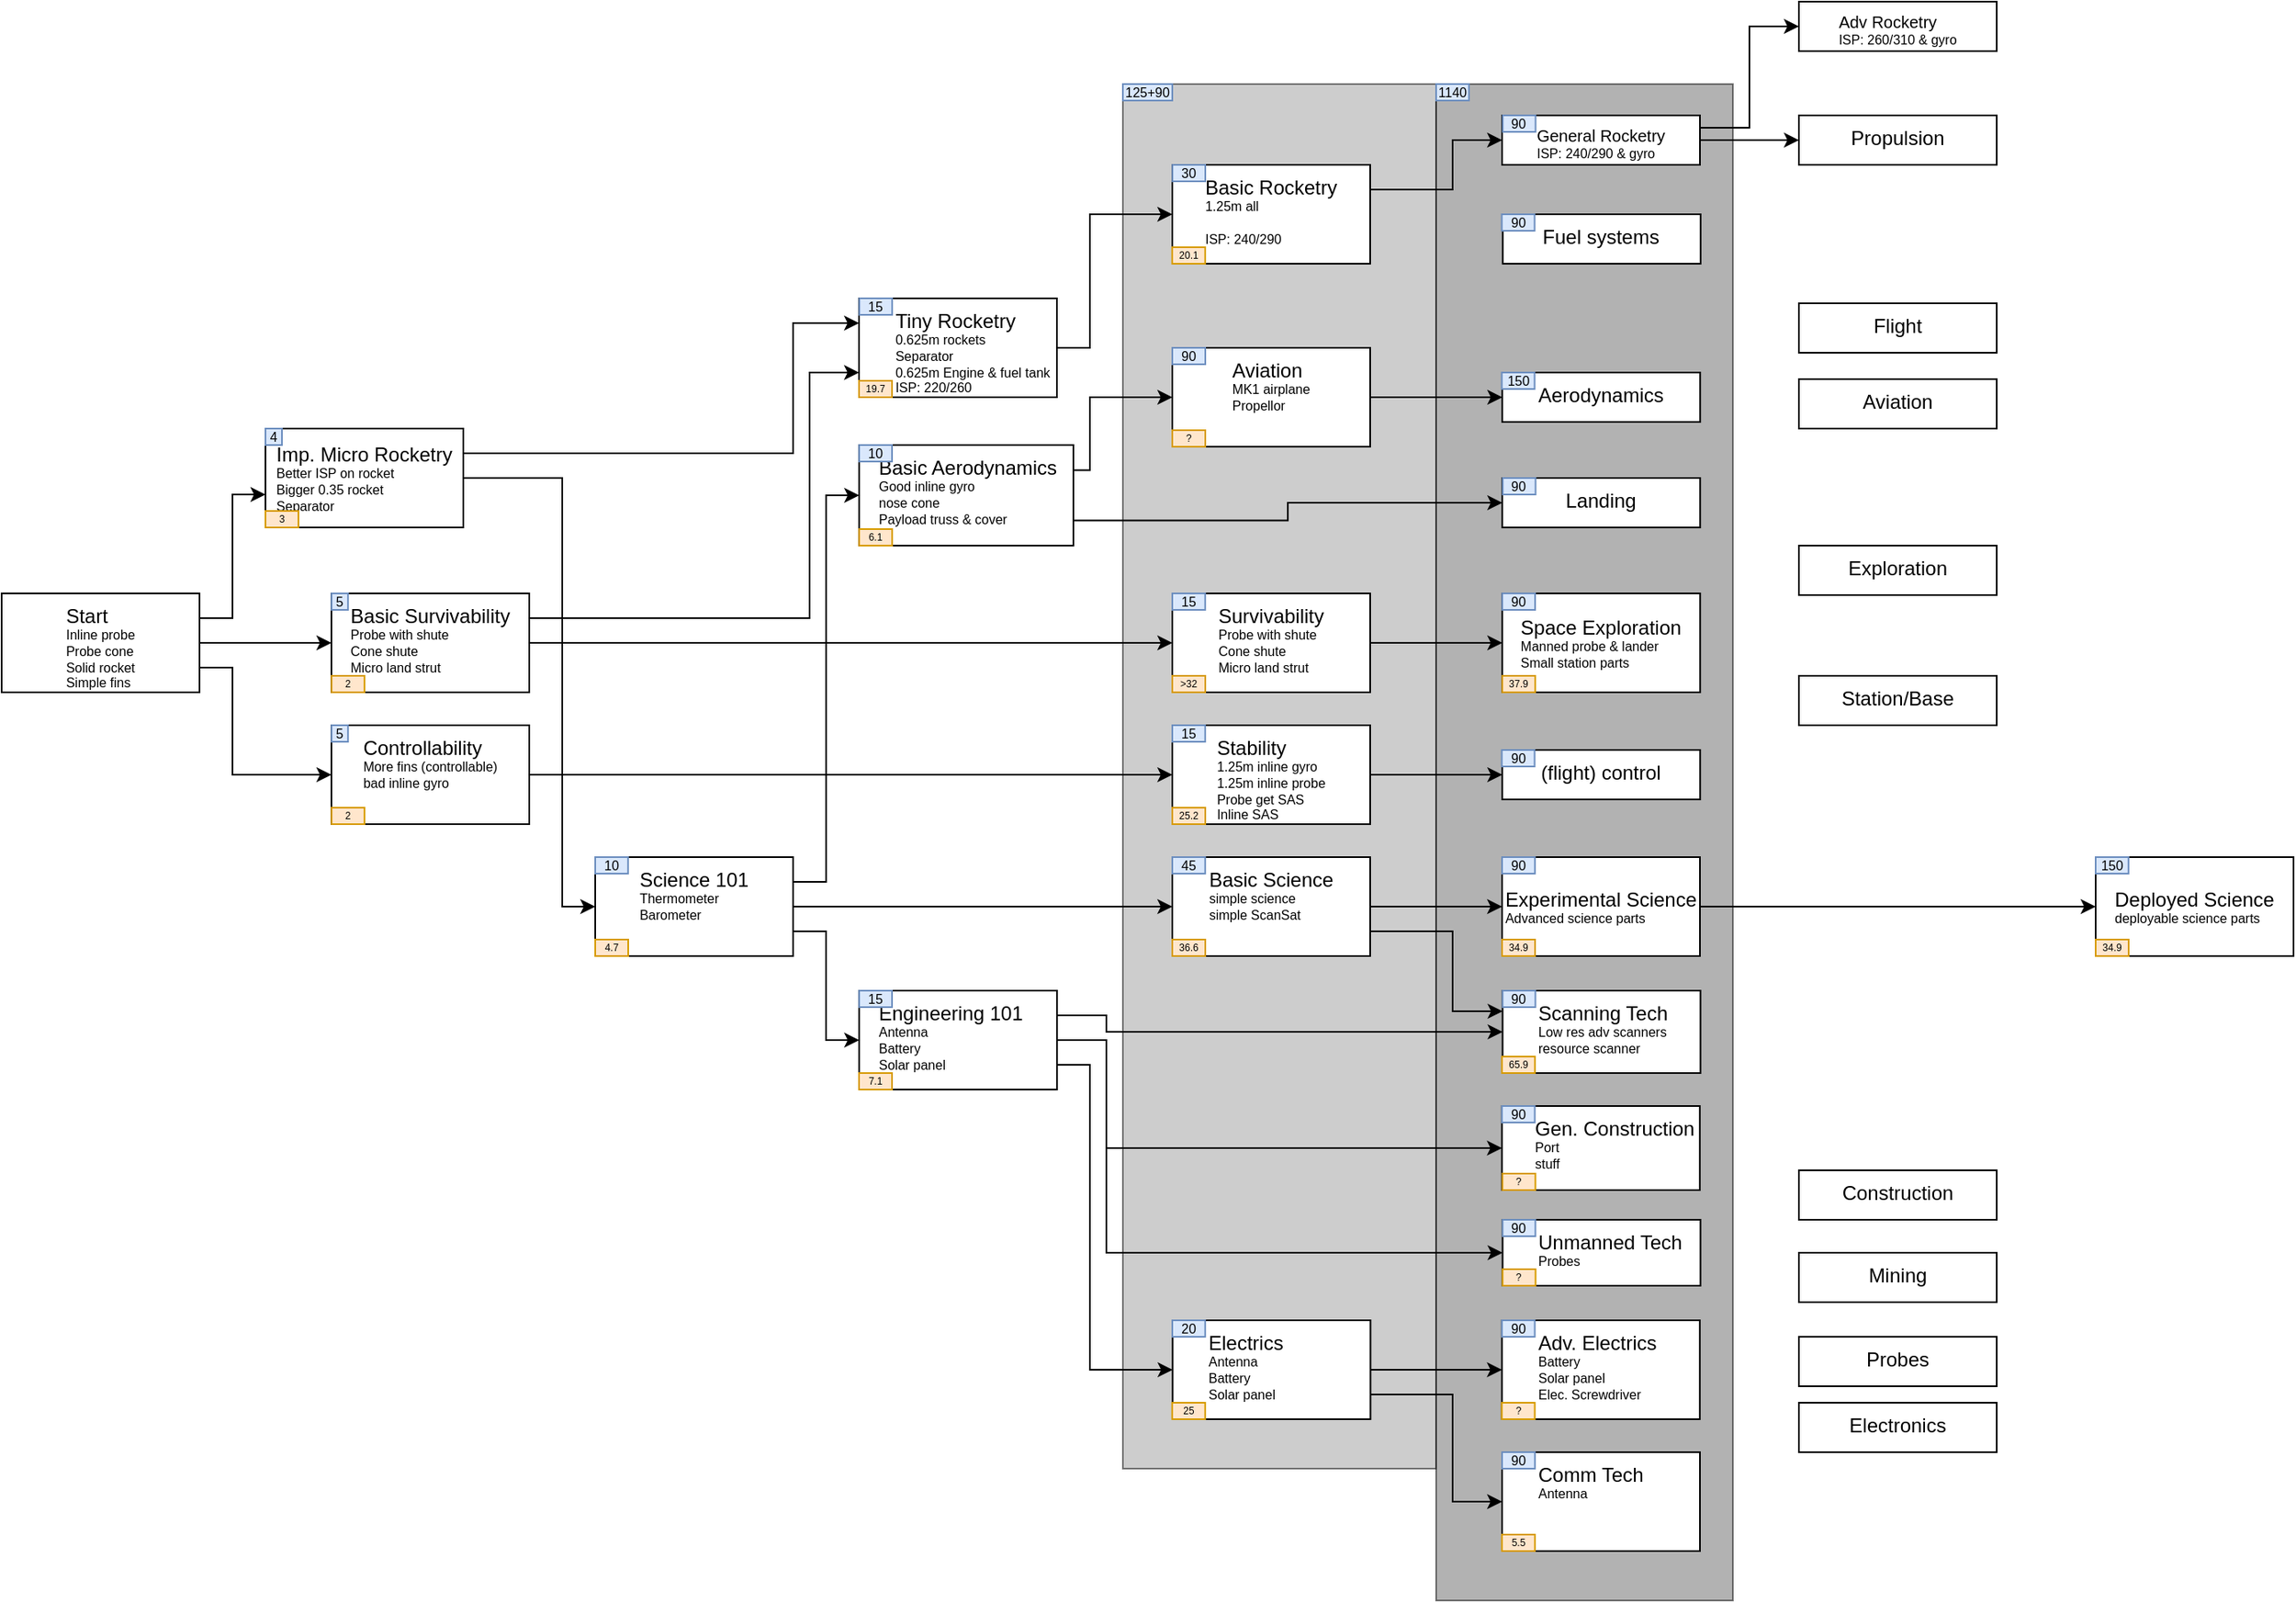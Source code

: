 <mxfile version="13.0.3" type="device"><diagram id="qAP9eqp5qGSq3zVSb45L" name="Page-1"><mxGraphModel dx="1831" dy="567" grid="1" gridSize="10" guides="1" tooltips="1" connect="1" arrows="1" fold="1" page="1" pageScale="1" pageWidth="850" pageHeight="1100" math="0" shadow="0"><root><mxCell id="0"/><mxCell id="1" parent="0"/><mxCell id="wNr1qPY2HKjGz5hthWEb-17" value="" style="rounded=0;whiteSpace=wrap;html=1;opacity=50;fillColor=#9C9C9C;" parent="1" vertex="1"><mxGeometry x="510" y="120" width="190" height="840" as="geometry"/></mxCell><mxCell id="wNr1qPY2HKjGz5hthWEb-15" value="" style="rounded=0;whiteSpace=wrap;html=1;opacity=50;fillColor=#666666;" parent="1" vertex="1"><mxGeometry x="700" y="120" width="180" height="920" as="geometry"/></mxCell><mxCell id="uz9QeUr21c_RRG8H6Eyg-1" style="edgeStyle=orthogonalEdgeStyle;rounded=0;orthogonalLoop=1;jettySize=auto;html=1;exitX=1;exitY=0.75;exitDx=0;exitDy=0;entryX=0;entryY=0.5;entryDx=0;entryDy=0;strokeColor=#000000;" parent="1" source="uz9QeUr21c_RRG8H6Eyg-5" target="uz9QeUr21c_RRG8H6Eyg-7" edge="1"><mxGeometry relative="1" as="geometry"><Array as="points"><mxPoint x="-30" y="474"/><mxPoint x="-30" y="539"/></Array></mxGeometry></mxCell><mxCell id="uz9QeUr21c_RRG8H6Eyg-2" style="edgeStyle=orthogonalEdgeStyle;rounded=0;orthogonalLoop=1;jettySize=auto;html=1;exitX=1;exitY=0.5;exitDx=0;exitDy=0;entryX=0;entryY=0.5;entryDx=0;entryDy=0;strokeColor=#000000;" parent="1" source="uz9QeUr21c_RRG8H6Eyg-5" target="uz9QeUr21c_RRG8H6Eyg-10" edge="1"><mxGeometry relative="1" as="geometry"><Array as="points"><mxPoint y="459"/><mxPoint y="459"/></Array></mxGeometry></mxCell><mxCell id="uz9QeUr21c_RRG8H6Eyg-3" style="edgeStyle=orthogonalEdgeStyle;rounded=0;orthogonalLoop=1;jettySize=auto;html=1;exitX=1;exitY=0.5;exitDx=0;exitDy=0;entryX=0;entryY=0.5;entryDx=0;entryDy=0;strokeColor=#000000;" parent="1" source="uz9QeUr21c_RRG8H6Eyg-12" target="uz9QeUr21c_RRG8H6Eyg-15" edge="1"><mxGeometry relative="1" as="geometry"><Array as="points"><mxPoint x="170" y="359"/><mxPoint x="170" y="619"/></Array></mxGeometry></mxCell><mxCell id="uz9QeUr21c_RRG8H6Eyg-4" style="edgeStyle=orthogonalEdgeStyle;rounded=0;orthogonalLoop=1;jettySize=auto;html=1;exitX=1;exitY=0.25;exitDx=0;exitDy=0;strokeColor=#000000;" parent="1" source="uz9QeUr21c_RRG8H6Eyg-5" target="uz9QeUr21c_RRG8H6Eyg-12" edge="1"><mxGeometry relative="1" as="geometry"><Array as="points"><mxPoint x="-30" y="444"/><mxPoint x="-30" y="369"/></Array></mxGeometry></mxCell><mxCell id="uz9QeUr21c_RRG8H6Eyg-5" value="&lt;div style=&quot;text-align: left&quot;&gt;&lt;font style=&quot;font-size: 12px&quot;&gt;Start&lt;/font&gt;&lt;/div&gt;&lt;span style=&quot;text-align: left&quot;&gt;Inline probe&lt;br&gt;&lt;/span&gt;&lt;div style=&quot;text-align: left ; font-size: 8px&quot;&gt;&lt;font style=&quot;font-size: 8px&quot;&gt;&lt;font style=&quot;font-size: 8px&quot;&gt;Probe cone&lt;/font&gt;&lt;br style=&quot;font-size: 8px&quot;&gt;&lt;/font&gt;&lt;/div&gt;&lt;div style=&quot;text-align: left ; font-size: 8px&quot;&gt;&lt;font style=&quot;font-size: 8px&quot;&gt;&lt;font style=&quot;font-size: 8px&quot;&gt;Solid rocket&lt;/font&gt;&lt;/font&gt;&lt;/div&gt;&lt;div style=&quot;text-align: left ; font-size: 8px&quot;&gt;&lt;font style=&quot;font-size: 8px&quot;&gt;&lt;font style=&quot;font-size: 8px&quot;&gt;Simple fins&lt;/font&gt;&lt;/font&gt;&lt;/div&gt;" style="rounded=0;whiteSpace=wrap;html=1;fontSize=8;verticalAlign=top;" parent="1" vertex="1"><mxGeometry x="-170" y="429" width="120" height="60" as="geometry"/></mxCell><mxCell id="uz9QeUr21c_RRG8H6Eyg-6" style="edgeStyle=orthogonalEdgeStyle;rounded=0;orthogonalLoop=1;jettySize=auto;html=1;exitX=1;exitY=0.5;exitDx=0;exitDy=0;entryX=0;entryY=0.5;entryDx=0;entryDy=0;" parent="1" source="uz9QeUr21c_RRG8H6Eyg-7" target="uz9QeUr21c_RRG8H6Eyg-24" edge="1"><mxGeometry relative="1" as="geometry"/></mxCell><mxCell id="uz9QeUr21c_RRG8H6Eyg-7" value="&lt;div style=&quot;text-align: left&quot;&gt;&lt;span style=&quot;font-size: 12px&quot;&gt;Controllability&lt;/span&gt;&lt;/div&gt;&lt;div style=&quot;text-align: left ; font-size: 8px&quot;&gt;&lt;font style=&quot;font-size: 8px&quot;&gt;More fins (controllable)&lt;/font&gt;&lt;/div&gt;&lt;div style=&quot;text-align: left ; font-size: 8px&quot;&gt;&lt;font style=&quot;font-size: 8px&quot;&gt;bad inline gyro&lt;/font&gt;&lt;/div&gt;&lt;div style=&quot;text-align: left ; font-size: 8px&quot;&gt;&lt;br&gt;&lt;/div&gt;" style="rounded=0;whiteSpace=wrap;html=1;align=center;labelPosition=center;verticalLabelPosition=middle;verticalAlign=top;fontSize=8;" parent="1" vertex="1"><mxGeometry x="30" y="509" width="120" height="60" as="geometry"/></mxCell><mxCell id="uz9QeUr21c_RRG8H6Eyg-8" style="edgeStyle=orthogonalEdgeStyle;rounded=0;orthogonalLoop=1;jettySize=auto;html=1;exitX=1;exitY=0.25;exitDx=0;exitDy=0;entryX=0;entryY=0.75;entryDx=0;entryDy=0;" parent="1" source="uz9QeUr21c_RRG8H6Eyg-10" target="uz9QeUr21c_RRG8H6Eyg-19" edge="1"><mxGeometry relative="1" as="geometry"><Array as="points"><mxPoint x="320" y="444"/><mxPoint x="320" y="295"/></Array></mxGeometry></mxCell><mxCell id="uz9QeUr21c_RRG8H6Eyg-9" style="edgeStyle=orthogonalEdgeStyle;rounded=0;orthogonalLoop=1;jettySize=auto;html=1;exitX=1;exitY=0.5;exitDx=0;exitDy=0;entryX=0;entryY=0.5;entryDx=0;entryDy=0;" parent="1" source="uz9QeUr21c_RRG8H6Eyg-10" target="uz9QeUr21c_RRG8H6Eyg-26" edge="1"><mxGeometry relative="1" as="geometry"><mxPoint x="350" y="469" as="targetPoint"/></mxGeometry></mxCell><mxCell id="uz9QeUr21c_RRG8H6Eyg-10" value="&lt;div style=&quot;text-align: left&quot;&gt;&lt;font style=&quot;font-size: 12px&quot;&gt;Basic Survivability&lt;/font&gt;&lt;/div&gt;&lt;div style=&quot;text-align: left ; font-size: 8px&quot;&gt;&lt;font style=&quot;font-size: 8px&quot;&gt;Probe with shute&lt;/font&gt;&lt;/div&gt;&lt;div style=&quot;text-align: left ; font-size: 8px&quot;&gt;&lt;font style=&quot;font-size: 8px&quot;&gt;Cone shute&lt;/font&gt;&lt;br style=&quot;font-size: 8px&quot;&gt;&lt;/div&gt;&lt;font style=&quot;font-size: 8px&quot;&gt;&lt;div style=&quot;text-align: left&quot;&gt;&lt;span&gt;Micro land strut&lt;/span&gt;&lt;/div&gt;&lt;/font&gt;" style="rounded=0;whiteSpace=wrap;html=1;fontSize=8;verticalAlign=top;" parent="1" vertex="1"><mxGeometry x="30" y="429" width="120" height="60" as="geometry"/></mxCell><mxCell id="uz9QeUr21c_RRG8H6Eyg-11" style="edgeStyle=orthogonalEdgeStyle;rounded=0;orthogonalLoop=1;jettySize=auto;html=1;exitX=1;exitY=0.25;exitDx=0;exitDy=0;strokeColor=#000000;fontSize=8;entryX=0;entryY=0.25;entryDx=0;entryDy=0;" parent="1" source="uz9QeUr21c_RRG8H6Eyg-12" target="uz9QeUr21c_RRG8H6Eyg-19" edge="1"><mxGeometry relative="1" as="geometry"><mxPoint x="320" y="354" as="targetPoint"/><Array as="points"><mxPoint x="310" y="344"/><mxPoint x="310" y="265"/></Array></mxGeometry></mxCell><mxCell id="uz9QeUr21c_RRG8H6Eyg-12" value="&lt;div style=&quot;text-align: left&quot;&gt;&lt;font style=&quot;font-size: 12px&quot;&gt;Imp. Micro Rocketry&lt;/font&gt;&lt;/div&gt;&lt;div style=&quot;text-align: left ; font-size: 8px&quot;&gt;&lt;font style=&quot;font-size: 8px&quot;&gt;Better ISP on rocket&lt;/font&gt;&lt;/div&gt;&lt;div style=&quot;text-align: left ; font-size: 8px&quot;&gt;Bigger 0.35 rocket&lt;/div&gt;&lt;div style=&quot;text-align: left ; font-size: 8px&quot;&gt;&lt;font style=&quot;font-size: 8px&quot;&gt;Separator&lt;/font&gt;&lt;/div&gt;" style="rounded=0;whiteSpace=wrap;html=1;fontSize=8;verticalAlign=middle;" parent="1" vertex="1"><mxGeometry x="-10" y="329" width="120" height="60" as="geometry"/></mxCell><mxCell id="uz9QeUr21c_RRG8H6Eyg-13" style="edgeStyle=orthogonalEdgeStyle;rounded=0;orthogonalLoop=1;jettySize=auto;html=1;exitX=1;exitY=0.25;exitDx=0;exitDy=0;entryX=0;entryY=0.5;entryDx=0;entryDy=0;" parent="1" source="uz9QeUr21c_RRG8H6Eyg-15" target="uz9QeUr21c_RRG8H6Eyg-44" edge="1"><mxGeometry relative="1" as="geometry"/></mxCell><mxCell id="uz9QeUr21c_RRG8H6Eyg-14" style="edgeStyle=orthogonalEdgeStyle;rounded=0;orthogonalLoop=1;jettySize=auto;html=1;exitX=1;exitY=0.75;exitDx=0;exitDy=0;entryX=0;entryY=0.5;entryDx=0;entryDy=0;" parent="1" source="uz9QeUr21c_RRG8H6Eyg-15" target="uz9QeUr21c_RRG8H6Eyg-45" edge="1"><mxGeometry relative="1" as="geometry"><Array as="points"><mxPoint x="330" y="634"/><mxPoint x="330" y="700"/></Array></mxGeometry></mxCell><mxCell id="wNr1qPY2HKjGz5hthWEb-11" style="edgeStyle=orthogonalEdgeStyle;rounded=0;orthogonalLoop=1;jettySize=auto;html=1;exitX=1;exitY=0.5;exitDx=0;exitDy=0;entryX=0;entryY=0.5;entryDx=0;entryDy=0;" parent="1" source="uz9QeUr21c_RRG8H6Eyg-15" target="7b2DMSAhbup6XFX2ErTX-1" edge="1"><mxGeometry relative="1" as="geometry"/></mxCell><mxCell id="uz9QeUr21c_RRG8H6Eyg-15" value="&lt;div style=&quot;text-align: left&quot;&gt;&lt;span style=&quot;font-size: 12px&quot;&gt;Science 101&lt;/span&gt;&lt;/div&gt;&lt;div style=&quot;text-align: left ; font-size: 8px&quot;&gt;Thermometer&lt;/div&gt;&lt;div style=&quot;text-align: left ; font-size: 8px&quot;&gt;Barometer&lt;/div&gt;" style="rounded=0;whiteSpace=wrap;html=1;fontSize=8;verticalAlign=top;align=center;" parent="1" vertex="1"><mxGeometry x="190" y="589" width="120" height="60" as="geometry"/></mxCell><mxCell id="uz9QeUr21c_RRG8H6Eyg-16" style="edgeStyle=orthogonalEdgeStyle;rounded=0;orthogonalLoop=1;jettySize=auto;html=1;exitX=1;exitY=0.25;exitDx=0;exitDy=0;entryX=0;entryY=0.5;entryDx=0;entryDy=0;" parent="1" source="uz9QeUr21c_RRG8H6Eyg-17" target="uz9QeUr21c_RRG8H6Eyg-31" edge="1"><mxGeometry relative="1" as="geometry"><Array as="points"><mxPoint x="710" y="184"/><mxPoint x="710" y="154"/></Array></mxGeometry></mxCell><mxCell id="uz9QeUr21c_RRG8H6Eyg-17" value="&lt;div style=&quot;text-align: left&quot;&gt;&lt;font style=&quot;font-size: 12px&quot;&gt;Basic Rocketry&lt;/font&gt;&lt;/div&gt;&lt;div style=&quot;text-align: left ; font-size: 8px&quot;&gt;&lt;font style=&quot;font-size: 8px&quot;&gt;1.25m all&lt;/font&gt;&lt;/div&gt;&lt;div style=&quot;text-align: left ; font-size: 8px&quot;&gt;&lt;br&gt;&lt;/div&gt;&lt;div style=&quot;text-align: left ; font-size: 8px&quot;&gt;ISP: 240/290&lt;/div&gt;" style="rounded=0;whiteSpace=wrap;html=1;fontSize=8;verticalAlign=top;" parent="1" vertex="1"><mxGeometry x="540" y="169" width="120" height="60" as="geometry"/></mxCell><mxCell id="uz9QeUr21c_RRG8H6Eyg-18" style="edgeStyle=orthogonalEdgeStyle;rounded=0;orthogonalLoop=1;jettySize=auto;html=1;exitX=1;exitY=0.5;exitDx=0;exitDy=0;entryX=0;entryY=0.5;entryDx=0;entryDy=0;strokeColor=#000000;fontSize=8;" parent="1" source="uz9QeUr21c_RRG8H6Eyg-19" target="uz9QeUr21c_RRG8H6Eyg-17" edge="1"><mxGeometry relative="1" as="geometry"><Array as="points"><mxPoint x="490" y="280"/><mxPoint x="490" y="199"/></Array></mxGeometry></mxCell><mxCell id="uz9QeUr21c_RRG8H6Eyg-19" value="&lt;div style=&quot;text-align: left&quot;&gt;&lt;font style=&quot;font-size: 12px&quot;&gt;Tiny Rocketry&lt;/font&gt;&lt;/div&gt;&lt;div style=&quot;text-align: left ; font-size: 8px&quot;&gt;&lt;span&gt;0.625m rockets&lt;/span&gt;&lt;br&gt;&lt;/div&gt;&lt;div style=&quot;text-align: left ; font-size: 8px&quot;&gt;&lt;font style=&quot;font-size: 8px&quot;&gt;Separator&lt;/font&gt;&lt;/div&gt;&lt;div style=&quot;text-align: left ; font-size: 8px&quot;&gt;&lt;font style=&quot;font-size: 8px&quot;&gt;0.625m Engine &amp;amp; fuel tank&lt;br&gt;&lt;/font&gt;&lt;/div&gt;&lt;div style=&quot;text-align: left ; font-size: 8px&quot;&gt;&lt;font style=&quot;font-size: 8px&quot;&gt;ISP: 220/260&lt;/font&gt;&lt;/div&gt;" style="rounded=0;whiteSpace=wrap;html=1;fontSize=8;verticalAlign=top;spacingLeft=18;" parent="1" vertex="1"><mxGeometry x="350" y="250" width="120" height="60" as="geometry"/></mxCell><mxCell id="uz9QeUr21c_RRG8H6Eyg-20" value="4" style="text;html=1;strokeColor=#6c8ebf;fillColor=#dae8fc;align=center;verticalAlign=middle;whiteSpace=wrap;rounded=0;fontSize=8;" parent="1" vertex="1"><mxGeometry x="-10" y="329" width="10" height="10" as="geometry"/></mxCell><mxCell id="uz9QeUr21c_RRG8H6Eyg-21" value="5" style="text;html=1;strokeColor=#6c8ebf;fillColor=#dae8fc;align=center;verticalAlign=middle;whiteSpace=wrap;rounded=0;fontSize=8;" parent="1" vertex="1"><mxGeometry x="30.09" y="429" width="10" height="10" as="geometry"/></mxCell><mxCell id="uz9QeUr21c_RRG8H6Eyg-22" value="5" style="text;html=1;strokeColor=#6c8ebf;fillColor=#dae8fc;align=center;verticalAlign=middle;whiteSpace=wrap;rounded=0;fontSize=8;" parent="1" vertex="1"><mxGeometry x="30.09" y="509" width="10" height="10" as="geometry"/></mxCell><mxCell id="uz9QeUr21c_RRG8H6Eyg-23" style="edgeStyle=orthogonalEdgeStyle;rounded=0;orthogonalLoop=1;jettySize=auto;html=1;exitX=1;exitY=0.5;exitDx=0;exitDy=0;entryX=0;entryY=0.5;entryDx=0;entryDy=0;" parent="1" source="uz9QeUr21c_RRG8H6Eyg-24" target="uz9QeUr21c_RRG8H6Eyg-36" edge="1"><mxGeometry relative="1" as="geometry"/></mxCell><mxCell id="uz9QeUr21c_RRG8H6Eyg-24" value="&lt;div style=&quot;text-align: left&quot;&gt;&lt;span style=&quot;font-size: 12px&quot;&gt;Stability&lt;/span&gt;&lt;br&gt;&lt;/div&gt;&lt;div style=&quot;text-align: left ; font-size: 8px&quot;&gt;1.25m inline gyro&lt;/div&gt;&lt;div style=&quot;text-align: left ; font-size: 8px&quot;&gt;1.25m inline probe&lt;/div&gt;&lt;div style=&quot;text-align: left ; font-size: 8px&quot;&gt;&lt;span style=&quot;font-size: 8px&quot;&gt;Probe get SAS&lt;/span&gt;&lt;/div&gt;&lt;div style=&quot;text-align: left ; font-size: 8px&quot;&gt;&lt;span style=&quot;font-size: 8px&quot;&gt;Inline SAS&lt;/span&gt;&lt;/div&gt;" style="rounded=0;whiteSpace=wrap;html=1;align=center;labelPosition=center;verticalLabelPosition=middle;verticalAlign=top;fontSize=8;" parent="1" vertex="1"><mxGeometry x="540" y="509" width="120" height="60" as="geometry"/></mxCell><mxCell id="wNr1qPY2HKjGz5hthWEb-4" style="edgeStyle=orthogonalEdgeStyle;rounded=0;orthogonalLoop=1;jettySize=auto;html=1;exitX=1;exitY=0.5;exitDx=0;exitDy=0;entryX=0;entryY=0.5;entryDx=0;entryDy=0;" parent="1" source="uz9QeUr21c_RRG8H6Eyg-26" target="wNr1qPY2HKjGz5hthWEb-1" edge="1"><mxGeometry relative="1" as="geometry"/></mxCell><mxCell id="uz9QeUr21c_RRG8H6Eyg-26" value="&lt;div style=&quot;text-align: left&quot;&gt;&lt;font style=&quot;font-size: 12px&quot;&gt;Survivability&lt;/font&gt;&lt;/div&gt;&lt;div style=&quot;text-align: left ; font-size: 8px&quot;&gt;&lt;font style=&quot;font-size: 8px&quot;&gt;Probe with shute&lt;/font&gt;&lt;/div&gt;&lt;div style=&quot;text-align: left ; font-size: 8px&quot;&gt;&lt;font style=&quot;font-size: 8px&quot;&gt;Cone shute&lt;/font&gt;&lt;br style=&quot;font-size: 8px&quot;&gt;&lt;/div&gt;&lt;font style=&quot;font-size: 8px&quot;&gt;&lt;div style=&quot;text-align: left&quot;&gt;&lt;span&gt;Micro land strut&lt;/span&gt;&lt;/div&gt;&lt;/font&gt;" style="rounded=0;whiteSpace=wrap;html=1;fontSize=8;verticalAlign=top;" parent="1" vertex="1"><mxGeometry x="540" y="429" width="120" height="60" as="geometry"/></mxCell><mxCell id="uz9QeUr21c_RRG8H6Eyg-27" value="&lt;div style=&quot;text-align: left&quot;&gt;&lt;span style=&quot;font-size: 12px&quot;&gt;Aerodynamics&lt;/span&gt;&lt;/div&gt;" style="rounded=0;whiteSpace=wrap;html=1;fontSize=8;verticalAlign=top;" parent="1" vertex="1"><mxGeometry x="740.12" y="295" width="120" height="30" as="geometry"/></mxCell><mxCell id="uz9QeUr21c_RRG8H6Eyg-28" style="edgeStyle=orthogonalEdgeStyle;rounded=0;orthogonalLoop=1;jettySize=auto;html=1;exitX=1;exitY=0.25;exitDx=0;exitDy=0;entryX=0;entryY=0.5;entryDx=0;entryDy=0;" parent="1" source="uz9QeUr21c_RRG8H6Eyg-31" target="uz9QeUr21c_RRG8H6Eyg-49" edge="1"><mxGeometry relative="1" as="geometry"><mxPoint x="890" y="146.5" as="sourcePoint"/></mxGeometry></mxCell><mxCell id="uz9QeUr21c_RRG8H6Eyg-29" style="edgeStyle=orthogonalEdgeStyle;rounded=0;orthogonalLoop=1;jettySize=auto;html=1;exitX=1;exitY=0.5;exitDx=0;exitDy=0;entryX=0;entryY=0.5;entryDx=0;entryDy=0;" parent="1" source="uz9QeUr21c_RRG8H6Eyg-31" target="uz9QeUr21c_RRG8H6Eyg-32" edge="1"><mxGeometry relative="1" as="geometry"/></mxCell><mxCell id="uz9QeUr21c_RRG8H6Eyg-31" value="&lt;div style=&quot;text-align: left&quot;&gt;&lt;font style=&quot;font-size: 10px&quot;&gt;General Rocketry&lt;/font&gt;&lt;/div&gt;&lt;div style=&quot;text-align: left&quot;&gt;&lt;span&gt;&lt;font style=&quot;font-size: 8px&quot;&gt;IS&lt;/font&gt;&lt;/span&gt;&lt;span&gt;P: 240/290 &amp;amp; gyro&lt;/span&gt;&lt;/div&gt;" style="rounded=0;whiteSpace=wrap;html=1;fontSize=8;verticalAlign=top;" parent="1" vertex="1"><mxGeometry x="740" y="139" width="120" height="30" as="geometry"/></mxCell><mxCell id="uz9QeUr21c_RRG8H6Eyg-32" value="&lt;div style=&quot;text-align: left&quot;&gt;&lt;span style=&quot;font-size: 12px&quot;&gt;Propulsion&lt;/span&gt;&lt;/div&gt;" style="rounded=0;whiteSpace=wrap;html=1;fontSize=8;verticalAlign=top;" parent="1" vertex="1"><mxGeometry x="920" y="139" width="120" height="30" as="geometry"/></mxCell><mxCell id="uz9QeUr21c_RRG8H6Eyg-33" value="&lt;div style=&quot;text-align: left&quot;&gt;&lt;span style=&quot;font-size: 12px&quot;&gt;Fuel systems&lt;/span&gt;&lt;/div&gt;" style="rounded=0;whiteSpace=wrap;html=1;fontSize=8;verticalAlign=top;" parent="1" vertex="1"><mxGeometry x="740.39" y="199" width="120" height="30" as="geometry"/></mxCell><mxCell id="uz9QeUr21c_RRG8H6Eyg-34" value="&lt;div style=&quot;text-align: left&quot;&gt;&lt;span style=&quot;font-size: 12px&quot;&gt;Construction&lt;/span&gt;&lt;/div&gt;" style="rounded=0;whiteSpace=wrap;html=1;fontSize=8;verticalAlign=top;" parent="1" vertex="1"><mxGeometry x="920" y="779" width="120" height="30" as="geometry"/></mxCell><mxCell id="uz9QeUr21c_RRG8H6Eyg-35" value="&lt;div style=&quot;text-align: left&quot;&gt;&lt;span style=&quot;font-size: 12px&quot;&gt;Landing&lt;/span&gt;&lt;/div&gt;" style="rounded=0;whiteSpace=wrap;html=1;fontSize=8;verticalAlign=top;" parent="1" vertex="1"><mxGeometry x="740.12" y="359" width="120" height="30" as="geometry"/></mxCell><mxCell id="uz9QeUr21c_RRG8H6Eyg-36" value="&lt;div style=&quot;text-align: left&quot;&gt;&lt;span style=&quot;font-size: 12px&quot;&gt;(flight) control&lt;/span&gt;&lt;/div&gt;" style="rounded=0;whiteSpace=wrap;html=1;fontSize=8;verticalAlign=top;" parent="1" vertex="1"><mxGeometry x="740.12" y="524" width="120" height="30" as="geometry"/></mxCell><mxCell id="uz9QeUr21c_RRG8H6Eyg-37" value="&lt;div style=&quot;text-align: left&quot;&gt;&lt;span style=&quot;font-size: 12px&quot;&gt;Electronics&lt;/span&gt;&lt;/div&gt;" style="rounded=0;whiteSpace=wrap;html=1;fontSize=8;verticalAlign=top;" parent="1" vertex="1"><mxGeometry x="920" y="920" width="120" height="30" as="geometry"/></mxCell><mxCell id="uz9QeUr21c_RRG8H6Eyg-38" value="&lt;div style=&quot;text-align: left&quot;&gt;&lt;span style=&quot;font-size: 12px&quot;&gt;Exploration&lt;/span&gt;&lt;/div&gt;" style="rounded=0;whiteSpace=wrap;html=1;fontSize=8;verticalAlign=top;" parent="1" vertex="1"><mxGeometry x="920" y="400" width="120" height="30" as="geometry"/></mxCell><mxCell id="uz9QeUr21c_RRG8H6Eyg-40" value="&lt;div style=&quot;text-align: left&quot;&gt;&lt;span style=&quot;font-size: 12px&quot;&gt;Station/Base&lt;/span&gt;&lt;/div&gt;" style="rounded=0;whiteSpace=wrap;html=1;fontSize=8;verticalAlign=top;" parent="1" vertex="1"><mxGeometry x="920" y="479" width="120" height="30" as="geometry"/></mxCell><mxCell id="uz9QeUr21c_RRG8H6Eyg-41" value="&lt;div style=&quot;text-align: left&quot;&gt;&lt;span style=&quot;font-size: 12px&quot;&gt;Mining&lt;/span&gt;&lt;/div&gt;" style="rounded=0;whiteSpace=wrap;html=1;fontSize=8;verticalAlign=top;" parent="1" vertex="1"><mxGeometry x="920" y="829" width="120" height="30" as="geometry"/></mxCell><mxCell id="uz9QeUr21c_RRG8H6Eyg-43" style="edgeStyle=orthogonalEdgeStyle;rounded=0;orthogonalLoop=1;jettySize=auto;html=1;exitX=1;exitY=0.75;exitDx=0;exitDy=0;entryX=0;entryY=0.5;entryDx=0;entryDy=0;" parent="1" source="uz9QeUr21c_RRG8H6Eyg-44" target="uz9QeUr21c_RRG8H6Eyg-35" edge="1"><mxGeometry relative="1" as="geometry"/></mxCell><mxCell id="wNr1qPY2HKjGz5hthWEb-22" style="edgeStyle=orthogonalEdgeStyle;rounded=0;orthogonalLoop=1;jettySize=auto;html=1;exitX=1;exitY=0.25;exitDx=0;exitDy=0;entryX=0;entryY=0.5;entryDx=0;entryDy=0;" parent="1" source="uz9QeUr21c_RRG8H6Eyg-44" target="wNr1qPY2HKjGz5hthWEb-19" edge="1"><mxGeometry relative="1" as="geometry"><Array as="points"><mxPoint x="490" y="354"/><mxPoint x="490" y="310"/></Array></mxGeometry></mxCell><mxCell id="uz9QeUr21c_RRG8H6Eyg-44" value="&lt;div&gt;&lt;span style=&quot;font-size: 12px&quot;&gt;Basic Aerodynamics&lt;/span&gt;&lt;/div&gt;&lt;div style=&quot;font-size: 8px&quot;&gt;Good inline gyro&lt;br&gt;&lt;/div&gt;&lt;div style=&quot;font-size: 8px&quot;&gt;&lt;span&gt;nose cone&lt;/span&gt;&lt;/div&gt;&lt;div style=&quot;font-size: 8px&quot;&gt;&lt;span&gt;Payload truss &amp;amp; cover&lt;/span&gt;&lt;/div&gt;" style="rounded=0;whiteSpace=wrap;html=1;fontSize=8;verticalAlign=top;align=left;spacingLeft=10;" parent="1" vertex="1"><mxGeometry x="350.09" y="339" width="129.91" height="61" as="geometry"/></mxCell><mxCell id="7b2DMSAhbup6XFX2ErTX-16" style="edgeStyle=orthogonalEdgeStyle;rounded=0;orthogonalLoop=1;jettySize=auto;html=1;exitX=1;exitY=0.75;exitDx=0;exitDy=0;entryX=0;entryY=0.5;entryDx=0;entryDy=0;" parent="1" source="uz9QeUr21c_RRG8H6Eyg-45" target="7b2DMSAhbup6XFX2ErTX-13" edge="1"><mxGeometry relative="1" as="geometry"><mxPoint x="540" y="750" as="targetPoint"/><Array as="points"><mxPoint x="490" y="715"/><mxPoint x="490" y="900"/></Array></mxGeometry></mxCell><mxCell id="qDUFQbYGhsjNDa4uBPgs-3" style="edgeStyle=orthogonalEdgeStyle;rounded=0;orthogonalLoop=1;jettySize=auto;html=1;exitX=1;exitY=0.25;exitDx=0;exitDy=0;entryX=0;entryY=0.5;entryDx=0;entryDy=0;" edge="1" parent="1" source="uz9QeUr21c_RRG8H6Eyg-45" target="8e2VtXY2rzGiBT4opQG9-13"><mxGeometry relative="1" as="geometry"><Array as="points"><mxPoint x="500" y="685"/><mxPoint x="500" y="695"/></Array></mxGeometry></mxCell><mxCell id="qDUFQbYGhsjNDa4uBPgs-4" style="edgeStyle=orthogonalEdgeStyle;rounded=0;orthogonalLoop=1;jettySize=auto;html=1;exitX=1;exitY=0.5;exitDx=0;exitDy=0;entryX=0;entryY=0.5;entryDx=0;entryDy=0;" edge="1" parent="1" source="uz9QeUr21c_RRG8H6Eyg-45" target="8e2VtXY2rzGiBT4opQG9-10"><mxGeometry relative="1" as="geometry"><Array as="points"><mxPoint x="500" y="700"/><mxPoint x="500" y="766"/></Array></mxGeometry></mxCell><mxCell id="qDUFQbYGhsjNDa4uBPgs-5" style="edgeStyle=orthogonalEdgeStyle;rounded=0;orthogonalLoop=1;jettySize=auto;html=1;exitX=1;exitY=0.5;exitDx=0;exitDy=0;entryX=0;entryY=0.5;entryDx=0;entryDy=0;" edge="1" parent="1" source="uz9QeUr21c_RRG8H6Eyg-45" target="8e2VtXY2rzGiBT4opQG9-7"><mxGeometry relative="1" as="geometry"><Array as="points"><mxPoint x="500" y="700"/><mxPoint x="500" y="829"/></Array></mxGeometry></mxCell><mxCell id="uz9QeUr21c_RRG8H6Eyg-45" value="&lt;div&gt;&lt;span style=&quot;font-size: 12px&quot;&gt;Engineering 101&lt;/span&gt;&lt;/div&gt;&lt;div style=&quot;font-size: 8px&quot;&gt;Antenna&lt;/div&gt;&lt;div style=&quot;font-size: 8px&quot;&gt;Battery&lt;/div&gt;&lt;div style=&quot;font-size: 8px&quot;&gt;Solar panel&lt;br&gt;&lt;/div&gt;" style="rounded=0;whiteSpace=wrap;html=1;fontSize=8;verticalAlign=top;align=left;spacingLeft=10;" parent="1" vertex="1"><mxGeometry x="350.09" y="670" width="120" height="60" as="geometry"/></mxCell><mxCell id="uz9QeUr21c_RRG8H6Eyg-46" value="&lt;div style=&quot;text-align: left&quot;&gt;&lt;span style=&quot;font-size: 12px&quot;&gt;Aviation&lt;/span&gt;&lt;/div&gt;" style="rounded=0;whiteSpace=wrap;html=1;fontSize=8;verticalAlign=top;" parent="1" vertex="1"><mxGeometry x="920" y="299" width="120" height="30" as="geometry"/></mxCell><mxCell id="uz9QeUr21c_RRG8H6Eyg-47" value="&lt;div style=&quot;text-align: left&quot;&gt;&lt;span style=&quot;font-size: 12px&quot;&gt;Flight&lt;/span&gt;&lt;/div&gt;" style="rounded=0;whiteSpace=wrap;html=1;fontSize=8;verticalAlign=top;" parent="1" vertex="1"><mxGeometry x="920" y="253" width="120" height="30" as="geometry"/></mxCell><mxCell id="uz9QeUr21c_RRG8H6Eyg-48" value="&lt;div style=&quot;text-align: left&quot;&gt;&lt;span style=&quot;font-size: 12px&quot;&gt;Probes&lt;/span&gt;&lt;/div&gt;" style="rounded=0;whiteSpace=wrap;html=1;fontSize=8;verticalAlign=top;" parent="1" vertex="1"><mxGeometry x="920" y="880" width="120" height="30" as="geometry"/></mxCell><mxCell id="uz9QeUr21c_RRG8H6Eyg-49" value="&lt;div style=&quot;text-align: left&quot;&gt;&lt;font style=&quot;font-size: 10px&quot;&gt;Adv Rocketry&lt;/font&gt;&lt;/div&gt;&lt;div style=&quot;text-align: left&quot;&gt;&lt;span&gt;&lt;font style=&quot;font-size: 8px&quot;&gt;IS&lt;/font&gt;&lt;/span&gt;&lt;span&gt;P: 260/310 &amp;amp; gyro&lt;/span&gt;&lt;/div&gt;" style="rounded=0;whiteSpace=wrap;html=1;fontSize=8;verticalAlign=top;" parent="1" vertex="1"><mxGeometry x="920" y="70" width="120" height="30" as="geometry"/></mxCell><mxCell id="ZypUO5mPQh9cTJjcaIAE-1" value="3" style="text;html=1;strokeColor=#d79b00;fillColor=#ffe6cc;align=center;verticalAlign=middle;whiteSpace=wrap;rounded=0;fontSize=6;" parent="1" vertex="1"><mxGeometry x="-10" y="379" width="20" height="10" as="geometry"/></mxCell><mxCell id="ZypUO5mPQh9cTJjcaIAE-2" value="2" style="text;html=1;strokeColor=#d79b00;fillColor=#ffe6cc;align=center;verticalAlign=middle;whiteSpace=wrap;rounded=0;fontSize=6;" parent="1" vertex="1"><mxGeometry x="30.09" y="479" width="20" height="10" as="geometry"/></mxCell><mxCell id="ZypUO5mPQh9cTJjcaIAE-3" value="2" style="text;html=1;strokeColor=#d79b00;fillColor=#ffe6cc;align=center;verticalAlign=middle;whiteSpace=wrap;rounded=0;fontSize=6;" parent="1" vertex="1"><mxGeometry x="30.09" y="559" width="20" height="10" as="geometry"/></mxCell><mxCell id="ZypUO5mPQh9cTJjcaIAE-4" value="4.7" style="text;html=1;strokeColor=#d79b00;fillColor=#ffe6cc;align=center;verticalAlign=middle;whiteSpace=wrap;rounded=0;fontSize=6;" parent="1" vertex="1"><mxGeometry x="190" y="639" width="20" height="10" as="geometry"/></mxCell><mxCell id="ZypUO5mPQh9cTJjcaIAE-5" value="10" style="text;html=1;strokeColor=#6c8ebf;fillColor=#dae8fc;align=center;verticalAlign=middle;whiteSpace=wrap;rounded=0;fontSize=8;" parent="1" vertex="1"><mxGeometry x="190" y="589" width="19.91" height="10" as="geometry"/></mxCell><mxCell id="ZypUO5mPQh9cTJjcaIAE-6" value="10" style="text;html=1;strokeColor=#6c8ebf;fillColor=#dae8fc;align=center;verticalAlign=middle;whiteSpace=wrap;rounded=0;fontSize=8;" parent="1" vertex="1"><mxGeometry x="350.09" y="339" width="19.91" height="10" as="geometry"/></mxCell><mxCell id="ZypUO5mPQh9cTJjcaIAE-7" value="6.1" style="text;html=1;strokeColor=#d79b00;fillColor=#ffe6cc;align=center;verticalAlign=middle;whiteSpace=wrap;rounded=0;fontSize=6;" parent="1" vertex="1"><mxGeometry x="350.09" y="390" width="20" height="10" as="geometry"/></mxCell><mxCell id="ZypUO5mPQh9cTJjcaIAE-8" value="15" style="text;html=1;strokeColor=#6c8ebf;fillColor=#dae8fc;align=center;verticalAlign=middle;whiteSpace=wrap;rounded=0;fontSize=8;" parent="1" vertex="1"><mxGeometry x="350.18" y="250" width="19.91" height="10" as="geometry"/></mxCell><mxCell id="ZypUO5mPQh9cTJjcaIAE-9" value="19.7" style="text;html=1;strokeColor=#d79b00;fillColor=#ffe6cc;align=center;verticalAlign=middle;whiteSpace=wrap;rounded=0;fontSize=6;" parent="1" vertex="1"><mxGeometry x="350" y="300" width="20" height="10" as="geometry"/></mxCell><mxCell id="ZypUO5mPQh9cTJjcaIAE-10" value="7.1" style="text;html=1;strokeColor=#d79b00;fillColor=#ffe6cc;align=center;verticalAlign=middle;whiteSpace=wrap;rounded=0;fontSize=6;" parent="1" vertex="1"><mxGeometry x="350" y="720" width="20" height="10" as="geometry"/></mxCell><mxCell id="ZypUO5mPQh9cTJjcaIAE-11" value="15" style="text;html=1;strokeColor=#6c8ebf;fillColor=#dae8fc;align=center;verticalAlign=middle;whiteSpace=wrap;rounded=0;fontSize=8;" parent="1" vertex="1"><mxGeometry x="350.09" y="670" width="19.91" height="10" as="geometry"/></mxCell><mxCell id="wNr1qPY2HKjGz5hthWEb-12" style="edgeStyle=orthogonalEdgeStyle;rounded=0;orthogonalLoop=1;jettySize=auto;html=1;exitX=1;exitY=0.5;exitDx=0;exitDy=0;entryX=0;entryY=0.5;entryDx=0;entryDy=0;" parent="1" source="7b2DMSAhbup6XFX2ErTX-1" target="wNr1qPY2HKjGz5hthWEb-5" edge="1"><mxGeometry relative="1" as="geometry"/></mxCell><mxCell id="qDUFQbYGhsjNDa4uBPgs-1" style="edgeStyle=orthogonalEdgeStyle;rounded=0;orthogonalLoop=1;jettySize=auto;html=1;exitX=1;exitY=0.75;exitDx=0;exitDy=0;entryX=0;entryY=0.25;entryDx=0;entryDy=0;" edge="1" parent="1" source="7b2DMSAhbup6XFX2ErTX-1" target="8e2VtXY2rzGiBT4opQG9-13"><mxGeometry relative="1" as="geometry"><Array as="points"><mxPoint x="710" y="634"/><mxPoint x="710" y="683"/></Array></mxGeometry></mxCell><mxCell id="7b2DMSAhbup6XFX2ErTX-1" value="&lt;div style=&quot;text-align: left&quot;&gt;&lt;span style=&quot;font-size: 12px&quot;&gt;Basic Science&lt;/span&gt;&lt;/div&gt;&lt;div style=&quot;text-align: left ; font-size: 8px&quot;&gt;simple science&lt;/div&gt;&lt;div style=&quot;text-align: left ; font-size: 8px&quot;&gt;simple ScanSat&lt;/div&gt;" style="rounded=0;whiteSpace=wrap;html=1;align=center;labelPosition=center;verticalLabelPosition=middle;verticalAlign=top;fontSize=8;" parent="1" vertex="1"><mxGeometry x="540" y="589" width="120" height="60" as="geometry"/></mxCell><mxCell id="7b2DMSAhbup6XFX2ErTX-2" value="45" style="text;html=1;strokeColor=#6c8ebf;fillColor=#dae8fc;align=center;verticalAlign=middle;whiteSpace=wrap;rounded=0;fontSize=8;" parent="1" vertex="1"><mxGeometry x="540.0" y="589" width="19.91" height="10" as="geometry"/></mxCell><mxCell id="7b2DMSAhbup6XFX2ErTX-3" value="15" style="text;html=1;strokeColor=#6c8ebf;fillColor=#dae8fc;align=center;verticalAlign=middle;whiteSpace=wrap;rounded=0;fontSize=8;" parent="1" vertex="1"><mxGeometry x="540.0" y="429" width="19.91" height="10" as="geometry"/></mxCell><mxCell id="7b2DMSAhbup6XFX2ErTX-4" value="&amp;gt;32" style="text;html=1;strokeColor=#d79b00;fillColor=#ffe6cc;align=center;verticalAlign=middle;whiteSpace=wrap;rounded=0;fontSize=6;" parent="1" vertex="1"><mxGeometry x="540" y="479" width="20" height="10" as="geometry"/></mxCell><mxCell id="7b2DMSAhbup6XFX2ErTX-5" value="15" style="text;html=1;strokeColor=#6c8ebf;fillColor=#dae8fc;align=center;verticalAlign=middle;whiteSpace=wrap;rounded=0;fontSize=8;" parent="1" vertex="1"><mxGeometry x="540.0" y="509" width="19.91" height="10" as="geometry"/></mxCell><mxCell id="7b2DMSAhbup6XFX2ErTX-6" value="25.2" style="text;html=1;strokeColor=#d79b00;fillColor=#ffe6cc;align=center;verticalAlign=middle;whiteSpace=wrap;rounded=0;fontSize=6;" parent="1" vertex="1"><mxGeometry x="540" y="559" width="20" height="10" as="geometry"/></mxCell><mxCell id="7b2DMSAhbup6XFX2ErTX-7" value="36.6" style="text;html=1;strokeColor=#d79b00;fillColor=#ffe6cc;align=center;verticalAlign=middle;whiteSpace=wrap;rounded=0;fontSize=6;" parent="1" vertex="1"><mxGeometry x="540" y="639" width="20" height="10" as="geometry"/></mxCell><mxCell id="7b2DMSAhbup6XFX2ErTX-8" value="30" style="text;html=1;strokeColor=#6c8ebf;fillColor=#dae8fc;align=center;verticalAlign=middle;whiteSpace=wrap;rounded=0;fontSize=8;" parent="1" vertex="1"><mxGeometry x="540.09" y="169" width="19.91" height="10" as="geometry"/></mxCell><mxCell id="7b2DMSAhbup6XFX2ErTX-9" value="20.1" style="text;html=1;strokeColor=#d79b00;fillColor=#ffe6cc;align=center;verticalAlign=middle;whiteSpace=wrap;rounded=0;fontSize=6;" parent="1" vertex="1"><mxGeometry x="539.91" y="219" width="20" height="10" as="geometry"/></mxCell><mxCell id="qDUFQbYGhsjNDa4uBPgs-6" style="edgeStyle=orthogonalEdgeStyle;rounded=0;orthogonalLoop=1;jettySize=auto;html=1;exitX=1;exitY=0.5;exitDx=0;exitDy=0;entryX=0;entryY=0.5;entryDx=0;entryDy=0;" edge="1" parent="1" source="7b2DMSAhbup6XFX2ErTX-13" target="8e2VtXY2rzGiBT4opQG9-1"><mxGeometry relative="1" as="geometry"/></mxCell><mxCell id="qDUFQbYGhsjNDa4uBPgs-7" style="edgeStyle=orthogonalEdgeStyle;rounded=0;orthogonalLoop=1;jettySize=auto;html=1;exitX=1;exitY=0.75;exitDx=0;exitDy=0;entryX=0;entryY=0.5;entryDx=0;entryDy=0;" edge="1" parent="1" source="7b2DMSAhbup6XFX2ErTX-13" target="8e2VtXY2rzGiBT4opQG9-4"><mxGeometry relative="1" as="geometry"><Array as="points"><mxPoint x="710" y="915"/><mxPoint x="710" y="980"/></Array></mxGeometry></mxCell><mxCell id="7b2DMSAhbup6XFX2ErTX-13" value="&lt;div&gt;&lt;span style=&quot;font-size: 12px&quot;&gt;Electrics&lt;/span&gt;&lt;/div&gt;&lt;div style=&quot;font-size: 8px&quot;&gt;Antenna&lt;/div&gt;&lt;div style=&quot;font-size: 8px&quot;&gt;Battery&lt;/div&gt;&lt;div style=&quot;font-size: 8px&quot;&gt;Solar panel&lt;/div&gt;&lt;div style=&quot;font-size: 8px&quot;&gt;&lt;br&gt;&lt;/div&gt;" style="rounded=0;whiteSpace=wrap;html=1;fontSize=8;verticalAlign=top;align=left;spacingLeft=20;" parent="1" vertex="1"><mxGeometry x="540.18" y="870" width="120" height="60" as="geometry"/></mxCell><mxCell id="7b2DMSAhbup6XFX2ErTX-14" value="25" style="text;html=1;strokeColor=#d79b00;fillColor=#ffe6cc;align=center;verticalAlign=middle;whiteSpace=wrap;rounded=0;fontSize=6;" parent="1" vertex="1"><mxGeometry x="539.91" y="920" width="20" height="10" as="geometry"/></mxCell><mxCell id="7b2DMSAhbup6XFX2ErTX-15" value="20" style="text;html=1;strokeColor=#6c8ebf;fillColor=#dae8fc;align=center;verticalAlign=middle;whiteSpace=wrap;rounded=0;fontSize=8;" parent="1" vertex="1"><mxGeometry x="540.0" y="870" width="19.91" height="10" as="geometry"/></mxCell><mxCell id="wNr1qPY2HKjGz5hthWEb-1" value="&lt;div style=&quot;text-align: left&quot;&gt;&lt;font style=&quot;font-size: 12px&quot;&gt;Space Exploration&lt;/font&gt;&lt;/div&gt;&lt;div style=&quot;text-align: left ; font-size: 8px&quot;&gt;&lt;font style=&quot;font-size: 8px&quot;&gt;Manned probe &amp;amp; lander&lt;/font&gt;&lt;/div&gt;&lt;div style=&quot;text-align: left ; font-size: 8px&quot;&gt;&lt;font style=&quot;font-size: 8px&quot;&gt;Small station parts&lt;/font&gt;&lt;/div&gt;" style="rounded=0;whiteSpace=wrap;html=1;fontSize=8;verticalAlign=middle;" parent="1" vertex="1"><mxGeometry x="740.12" y="429" width="120" height="60" as="geometry"/></mxCell><mxCell id="wNr1qPY2HKjGz5hthWEb-2" value="90" style="text;html=1;strokeColor=#6c8ebf;fillColor=#dae8fc;align=center;verticalAlign=middle;whiteSpace=wrap;rounded=0;fontSize=8;" parent="1" vertex="1"><mxGeometry x="740.12" y="429" width="19.91" height="10" as="geometry"/></mxCell><mxCell id="wNr1qPY2HKjGz5hthWEb-3" value="37.9" style="text;html=1;strokeColor=#d79b00;fillColor=#ffe6cc;align=center;verticalAlign=middle;whiteSpace=wrap;rounded=0;fontSize=6;" parent="1" vertex="1"><mxGeometry x="740.12" y="479" width="20" height="10" as="geometry"/></mxCell><mxCell id="wNr1qPY2HKjGz5hthWEb-13" style="edgeStyle=orthogonalEdgeStyle;rounded=0;orthogonalLoop=1;jettySize=auto;html=1;exitX=1;exitY=0.5;exitDx=0;exitDy=0;entryX=0;entryY=0.5;entryDx=0;entryDy=0;" parent="1" source="wNr1qPY2HKjGz5hthWEb-5" target="wNr1qPY2HKjGz5hthWEb-8" edge="1"><mxGeometry relative="1" as="geometry"/></mxCell><mxCell id="wNr1qPY2HKjGz5hthWEb-5" value="&lt;div style=&quot;text-align: left&quot;&gt;&lt;span style=&quot;font-size: 12px&quot;&gt;Experimental Science&lt;/span&gt;&lt;/div&gt;&lt;div style=&quot;text-align: left ; font-size: 8px&quot;&gt;Advanced science parts&lt;/div&gt;" style="rounded=0;whiteSpace=wrap;html=1;align=center;labelPosition=center;verticalLabelPosition=middle;verticalAlign=middle;fontSize=8;" parent="1" vertex="1"><mxGeometry x="740" y="589" width="120" height="60" as="geometry"/></mxCell><mxCell id="wNr1qPY2HKjGz5hthWEb-6" value="90" style="text;html=1;strokeColor=#6c8ebf;fillColor=#dae8fc;align=center;verticalAlign=middle;whiteSpace=wrap;rounded=0;fontSize=8;" parent="1" vertex="1"><mxGeometry x="740.0" y="589" width="19.91" height="10" as="geometry"/></mxCell><mxCell id="wNr1qPY2HKjGz5hthWEb-7" value="34.9" style="text;html=1;strokeColor=#d79b00;fillColor=#ffe6cc;align=center;verticalAlign=middle;whiteSpace=wrap;rounded=0;fontSize=6;" parent="1" vertex="1"><mxGeometry x="740" y="639" width="20" height="10" as="geometry"/></mxCell><mxCell id="wNr1qPY2HKjGz5hthWEb-8" value="&lt;div style=&quot;text-align: left&quot;&gt;&lt;span style=&quot;font-size: 12px&quot;&gt;Deployed Science&lt;/span&gt;&lt;/div&gt;&lt;div style=&quot;text-align: left ; font-size: 8px&quot;&gt;deployable science parts&lt;/div&gt;" style="rounded=0;whiteSpace=wrap;html=1;align=center;labelPosition=center;verticalLabelPosition=middle;verticalAlign=middle;fontSize=8;" parent="1" vertex="1"><mxGeometry x="1100" y="589" width="120" height="60" as="geometry"/></mxCell><mxCell id="wNr1qPY2HKjGz5hthWEb-9" value="150" style="text;html=1;strokeColor=#6c8ebf;fillColor=#dae8fc;align=center;verticalAlign=middle;whiteSpace=wrap;rounded=0;fontSize=8;" parent="1" vertex="1"><mxGeometry x="1100" y="589" width="19.91" height="10" as="geometry"/></mxCell><mxCell id="wNr1qPY2HKjGz5hthWEb-10" value="34.9" style="text;html=1;strokeColor=#d79b00;fillColor=#ffe6cc;align=center;verticalAlign=middle;whiteSpace=wrap;rounded=0;fontSize=6;" parent="1" vertex="1"><mxGeometry x="1100" y="639" width="20" height="10" as="geometry"/></mxCell><mxCell id="wNr1qPY2HKjGz5hthWEb-14" value="1140" style="text;html=1;strokeColor=#6c8ebf;fillColor=#dae8fc;align=center;verticalAlign=middle;whiteSpace=wrap;rounded=0;fontSize=8;" parent="1" vertex="1"><mxGeometry x="700" y="120" width="19.91" height="10" as="geometry"/></mxCell><mxCell id="wNr1qPY2HKjGz5hthWEb-18" value="125+90" style="text;html=1;strokeColor=#6c8ebf;fillColor=#dae8fc;align=center;verticalAlign=middle;whiteSpace=wrap;rounded=0;fontSize=8;" parent="1" vertex="1"><mxGeometry x="510" y="120" width="30" height="10" as="geometry"/></mxCell><mxCell id="wNr1qPY2HKjGz5hthWEb-23" style="edgeStyle=orthogonalEdgeStyle;rounded=0;orthogonalLoop=1;jettySize=auto;html=1;exitX=1;exitY=0.5;exitDx=0;exitDy=0;entryX=0;entryY=0.5;entryDx=0;entryDy=0;" parent="1" source="wNr1qPY2HKjGz5hthWEb-19" target="uz9QeUr21c_RRG8H6Eyg-27" edge="1"><mxGeometry relative="1" as="geometry"/></mxCell><mxCell id="wNr1qPY2HKjGz5hthWEb-19" value="&lt;div style=&quot;text-align: left&quot;&gt;&lt;font style=&quot;font-size: 12px&quot;&gt;Aviation&lt;/font&gt;&lt;/div&gt;&lt;div style=&quot;text-align: left ; font-size: 8px&quot;&gt;MK1 airplane&lt;/div&gt;&lt;div style=&quot;text-align: left ; font-size: 8px&quot;&gt;Propellor&amp;nbsp;&lt;/div&gt;" style="rounded=0;whiteSpace=wrap;html=1;fontSize=8;verticalAlign=top;" parent="1" vertex="1"><mxGeometry x="540" y="280" width="120" height="60" as="geometry"/></mxCell><mxCell id="wNr1qPY2HKjGz5hthWEb-20" value="90" style="text;html=1;strokeColor=#6c8ebf;fillColor=#dae8fc;align=center;verticalAlign=middle;whiteSpace=wrap;rounded=0;fontSize=8;" parent="1" vertex="1"><mxGeometry x="540" y="280" width="20" height="10" as="geometry"/></mxCell><mxCell id="wNr1qPY2HKjGz5hthWEb-21" value="?" style="text;html=1;strokeColor=#d79b00;fillColor=#ffe6cc;align=center;verticalAlign=middle;whiteSpace=wrap;rounded=0;fontSize=6;" parent="1" vertex="1"><mxGeometry x="540" y="330" width="20" height="10" as="geometry"/></mxCell><mxCell id="8e2VtXY2rzGiBT4opQG9-1" value="&lt;div&gt;&lt;span style=&quot;font-size: 12px&quot;&gt;Adv. Electrics&lt;/span&gt;&lt;/div&gt;&lt;div style=&quot;font-size: 8px&quot;&gt;&lt;span&gt;Battery&lt;/span&gt;&lt;br&gt;&lt;/div&gt;&lt;div style=&quot;font-size: 8px&quot;&gt;Solar panel&lt;/div&gt;&lt;div style=&quot;font-size: 8px&quot;&gt;Elec. Screwdriver&lt;/div&gt;&lt;div style=&quot;font-size: 8px&quot;&gt;&lt;br&gt;&lt;/div&gt;" style="rounded=0;whiteSpace=wrap;html=1;fontSize=8;verticalAlign=top;align=left;spacingLeft=20;" parent="1" vertex="1"><mxGeometry x="739.91" y="870" width="120" height="60" as="geometry"/></mxCell><mxCell id="8e2VtXY2rzGiBT4opQG9-2" value="?" style="text;html=1;strokeColor=#d79b00;fillColor=#ffe6cc;align=center;verticalAlign=middle;whiteSpace=wrap;rounded=0;fontSize=6;" parent="1" vertex="1"><mxGeometry x="739.82" y="920" width="20" height="10" as="geometry"/></mxCell><mxCell id="8e2VtXY2rzGiBT4opQG9-3" value="90" style="text;html=1;strokeColor=#6c8ebf;fillColor=#dae8fc;align=center;verticalAlign=middle;whiteSpace=wrap;rounded=0;fontSize=8;" parent="1" vertex="1"><mxGeometry x="739.91" y="870" width="19.91" height="10" as="geometry"/></mxCell><mxCell id="8e2VtXY2rzGiBT4opQG9-4" value="&lt;div&gt;&lt;span style=&quot;font-size: 12px&quot;&gt;Comm Tech&lt;/span&gt;&lt;/div&gt;&lt;div style=&quot;font-size: 8px&quot;&gt;Antenna&lt;/div&gt;&lt;div style=&quot;font-size: 8px&quot;&gt;&lt;br&gt;&lt;/div&gt;" style="rounded=0;whiteSpace=wrap;html=1;fontSize=8;verticalAlign=top;align=left;spacingLeft=20;" parent="1" vertex="1"><mxGeometry x="740" y="950" width="120" height="60" as="geometry"/></mxCell><mxCell id="8e2VtXY2rzGiBT4opQG9-5" value="5.5" style="text;html=1;strokeColor=#d79b00;fillColor=#ffe6cc;align=center;verticalAlign=middle;whiteSpace=wrap;rounded=0;fontSize=6;" parent="1" vertex="1"><mxGeometry x="739.91" y="1000" width="20" height="10" as="geometry"/></mxCell><mxCell id="8e2VtXY2rzGiBT4opQG9-6" value="90" style="text;html=1;strokeColor=#6c8ebf;fillColor=#dae8fc;align=center;verticalAlign=middle;whiteSpace=wrap;rounded=0;fontSize=8;" parent="1" vertex="1"><mxGeometry x="740.0" y="950" width="19.91" height="10" as="geometry"/></mxCell><mxCell id="8e2VtXY2rzGiBT4opQG9-7" value="&lt;div&gt;&lt;span style=&quot;font-size: 12px&quot;&gt;Unmanned Tech&lt;/span&gt;&lt;/div&gt;&lt;div style=&quot;font-size: 8px&quot;&gt;Probes&lt;/div&gt;&lt;div style=&quot;font-size: 8px&quot;&gt;&lt;br&gt;&lt;/div&gt;" style="rounded=0;whiteSpace=wrap;html=1;fontSize=8;verticalAlign=top;align=left;spacingLeft=20;" parent="1" vertex="1"><mxGeometry x="740.3" y="809" width="120" height="40" as="geometry"/></mxCell><mxCell id="8e2VtXY2rzGiBT4opQG9-8" value="?" style="text;html=1;strokeColor=#d79b00;fillColor=#ffe6cc;align=center;verticalAlign=middle;whiteSpace=wrap;rounded=0;fontSize=6;" parent="1" vertex="1"><mxGeometry x="740.3" y="839" width="20" height="10" as="geometry"/></mxCell><mxCell id="8e2VtXY2rzGiBT4opQG9-9" value="90" style="text;html=1;strokeColor=#6c8ebf;fillColor=#dae8fc;align=center;verticalAlign=middle;whiteSpace=wrap;rounded=0;fontSize=8;" parent="1" vertex="1"><mxGeometry x="740.3" y="809" width="19.91" height="10" as="geometry"/></mxCell><mxCell id="8e2VtXY2rzGiBT4opQG9-10" value="&lt;div&gt;&lt;span style=&quot;font-size: 12px&quot;&gt;Gen. Construction&lt;/span&gt;&lt;/div&gt;&lt;div style=&quot;font-size: 8px&quot;&gt;Port&lt;/div&gt;&lt;div style=&quot;font-size: 8px&quot;&gt;stuff&lt;/div&gt;&lt;div style=&quot;font-size: 8px&quot;&gt;&lt;br&gt;&lt;/div&gt;&lt;div style=&quot;font-size: 8px&quot;&gt;&lt;br&gt;&lt;/div&gt;" style="rounded=0;whiteSpace=wrap;html=1;fontSize=8;verticalAlign=top;align=left;spacingLeft=18;" parent="1" vertex="1"><mxGeometry x="739.91" y="740" width="120" height="51" as="geometry"/></mxCell><mxCell id="8e2VtXY2rzGiBT4opQG9-11" value="?" style="text;html=1;strokeColor=#d79b00;fillColor=#ffe6cc;align=center;verticalAlign=middle;whiteSpace=wrap;rounded=0;fontSize=6;" parent="1" vertex="1"><mxGeometry x="740.21" y="781" width="20" height="10" as="geometry"/></mxCell><mxCell id="8e2VtXY2rzGiBT4opQG9-12" value="90" style="text;html=1;strokeColor=#6c8ebf;fillColor=#dae8fc;align=center;verticalAlign=middle;whiteSpace=wrap;rounded=0;fontSize=8;" parent="1" vertex="1"><mxGeometry x="739.91" y="740" width="19.91" height="10" as="geometry"/></mxCell><mxCell id="8e2VtXY2rzGiBT4opQG9-13" value="&lt;div&gt;&lt;span style=&quot;font-size: 12px&quot;&gt;Scanning Tech&lt;/span&gt;&lt;/div&gt;&lt;div style=&quot;font-size: 8px&quot;&gt;Low res adv scanners&lt;/div&gt;&lt;div style=&quot;font-size: 8px&quot;&gt;resource scanner&lt;/div&gt;&lt;div style=&quot;font-size: 8px&quot;&gt;&lt;br&gt;&lt;/div&gt;" style="rounded=0;whiteSpace=wrap;html=1;fontSize=8;verticalAlign=top;align=left;spacingLeft=20;" parent="1" vertex="1"><mxGeometry x="740.3" y="670" width="120" height="50" as="geometry"/></mxCell><mxCell id="8e2VtXY2rzGiBT4opQG9-14" value="65.9" style="text;html=1;strokeColor=#d79b00;fillColor=#ffe6cc;align=center;verticalAlign=middle;whiteSpace=wrap;rounded=0;fontSize=6;" parent="1" vertex="1"><mxGeometry x="739.91" y="710" width="20" height="10" as="geometry"/></mxCell><mxCell id="8e2VtXY2rzGiBT4opQG9-15" value="90" style="text;html=1;strokeColor=#6c8ebf;fillColor=#dae8fc;align=center;verticalAlign=middle;whiteSpace=wrap;rounded=0;fontSize=8;" parent="1" vertex="1"><mxGeometry x="740.3" y="670" width="19.91" height="10" as="geometry"/></mxCell><mxCell id="qDUFQbYGhsjNDa4uBPgs-8" value="90" style="text;html=1;strokeColor=#6c8ebf;fillColor=#dae8fc;align=center;verticalAlign=middle;whiteSpace=wrap;rounded=0;fontSize=8;" vertex="1" parent="1"><mxGeometry x="740.39" y="139" width="19.91" height="10" as="geometry"/></mxCell><mxCell id="qDUFQbYGhsjNDa4uBPgs-9" value="90" style="text;html=1;strokeColor=#6c8ebf;fillColor=#dae8fc;align=center;verticalAlign=middle;whiteSpace=wrap;rounded=0;fontSize=8;" vertex="1" parent="1"><mxGeometry x="739.82" y="524" width="19.91" height="10" as="geometry"/></mxCell><mxCell id="qDUFQbYGhsjNDa4uBPgs-10" value="90" style="text;html=1;strokeColor=#6c8ebf;fillColor=#dae8fc;align=center;verticalAlign=middle;whiteSpace=wrap;rounded=0;fontSize=8;" vertex="1" parent="1"><mxGeometry x="739.82" y="199" width="19.91" height="10" as="geometry"/></mxCell><mxCell id="qDUFQbYGhsjNDa4uBPgs-11" value="150" style="text;html=1;strokeColor=#6c8ebf;fillColor=#dae8fc;align=center;verticalAlign=middle;whiteSpace=wrap;rounded=0;fontSize=8;" vertex="1" parent="1"><mxGeometry x="739.82" y="295" width="19.91" height="10" as="geometry"/></mxCell><mxCell id="qDUFQbYGhsjNDa4uBPgs-12" value="90" style="text;html=1;strokeColor=#6c8ebf;fillColor=#dae8fc;align=center;verticalAlign=middle;whiteSpace=wrap;rounded=0;fontSize=8;" vertex="1" parent="1"><mxGeometry x="740.39" y="359" width="19.91" height="10" as="geometry"/></mxCell></root></mxGraphModel></diagram></mxfile>